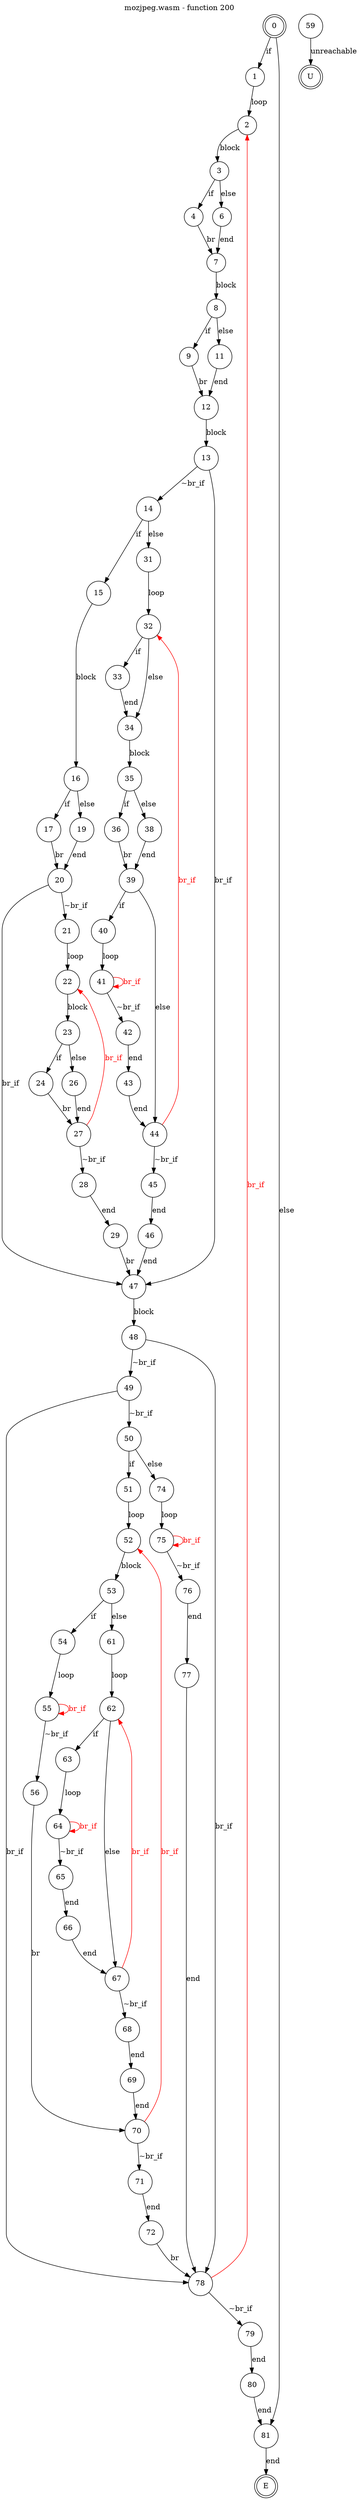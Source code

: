 digraph finite_state_machine {
    label = "mozjpeg.wasm - function 200"
    labelloc =  t
    labelfontsize = 16
    labelfontcolor = black
    labelfontname = "Helvetica"
    node [shape = doublecircle]; 0 E U ;
    node [shape = circle];
    0 -> 1[label="if"];
    0 -> 81[label="else"];
    1 -> 2[label="loop"];
    2 -> 3[label="block"];
    3 -> 4[label="if"];
    3 -> 6[label="else"];
    4 -> 7[label="br"];
    6 -> 7[label="end"];
    7 -> 8[label="block"];
    8 -> 9[label="if"];
    8 -> 11[label="else"];
    9 -> 12[label="br"];
    11 -> 12[label="end"];
    12 -> 13[label="block"];
    13 -> 14[label="~br_if"];
    13 -> 47[label="br_if"];
    14 -> 15[label="if"];
    14 -> 31[label="else"];
    15 -> 16[label="block"];
    16 -> 17[label="if"];
    16 -> 19[label="else"];
    17 -> 20[label="br"];
    19 -> 20[label="end"];
    20 -> 21[label="~br_if"];
    20 -> 47[label="br_if"];
    21 -> 22[label="loop"];
    22 -> 23[label="block"];
    23 -> 24[label="if"];
    23 -> 26[label="else"];
    24 -> 27[label="br"];
    26 -> 27[label="end"];
    27 -> 28[label="~br_if"];
    27 -> 22[color="red" fontcolor="red" label="br_if"];
    28 -> 29[label="end"];
    29 -> 47[label="br"];
    31 -> 32[label="loop"];
    32 -> 33[label="if"];
    32 -> 34[label="else"];
    33 -> 34[label="end"];
    34 -> 35[label="block"];
    35 -> 36[label="if"];
    35 -> 38[label="else"];
    36 -> 39[label="br"];
    38 -> 39[label="end"];
    39 -> 40[label="if"];
    39 -> 44[label="else"];
    40 -> 41[label="loop"];
    41 -> 42[label="~br_if"];
    41 -> 41[color="red" fontcolor="red" label="br_if"];
    42 -> 43[label="end"];
    43 -> 44[label="end"];
    44 -> 45[label="~br_if"];
    44 -> 32[color="red" fontcolor="red" label="br_if"];
    45 -> 46[label="end"];
    46 -> 47[label="end"];
    47 -> 48[label="block"];
    48 -> 49[label="~br_if"];
    48 -> 78[label="br_if"];
    49 -> 50[label="~br_if"];
    49 -> 78[label="br_if"];
    50 -> 51[label="if"];
    50 -> 74[label="else"];
    51 -> 52[label="loop"];
    52 -> 53[label="block"];
    53 -> 54[label="if"];
    53 -> 61[label="else"];
    54 -> 55[label="loop"];
    55 -> 56[label="~br_if"];
    55 -> 55[color="red" fontcolor="red" label="br_if"];
    56 -> 70[label="br"];
    59 -> U[label="unreachable"];
    61 -> 62[label="loop"];
    62 -> 63[label="if"];
    62 -> 67[label="else"];
    63 -> 64[label="loop"];
    64 -> 65[label="~br_if"];
    64 -> 64[color="red" fontcolor="red" label="br_if"];
    65 -> 66[label="end"];
    66 -> 67[label="end"];
    67 -> 68[label="~br_if"];
    67 -> 62[color="red" fontcolor="red" label="br_if"];
    68 -> 69[label="end"];
    69 -> 70[label="end"];
    70 -> 71[label="~br_if"];
    70 -> 52[color="red" fontcolor="red" label="br_if"];
    71 -> 72[label="end"];
    72 -> 78[label="br"];
    74 -> 75[label="loop"];
    75 -> 76[label="~br_if"];
    75 -> 75[color="red" fontcolor="red" label="br_if"];
    76 -> 77[label="end"];
    77 -> 78[label="end"];
    78 -> 79[label="~br_if"];
    78 -> 2[color="red" fontcolor="red" label="br_if"];
    79 -> 80[label="end"];
    80 -> 81[label="end"];
    81 -> E[label="end"];
}
